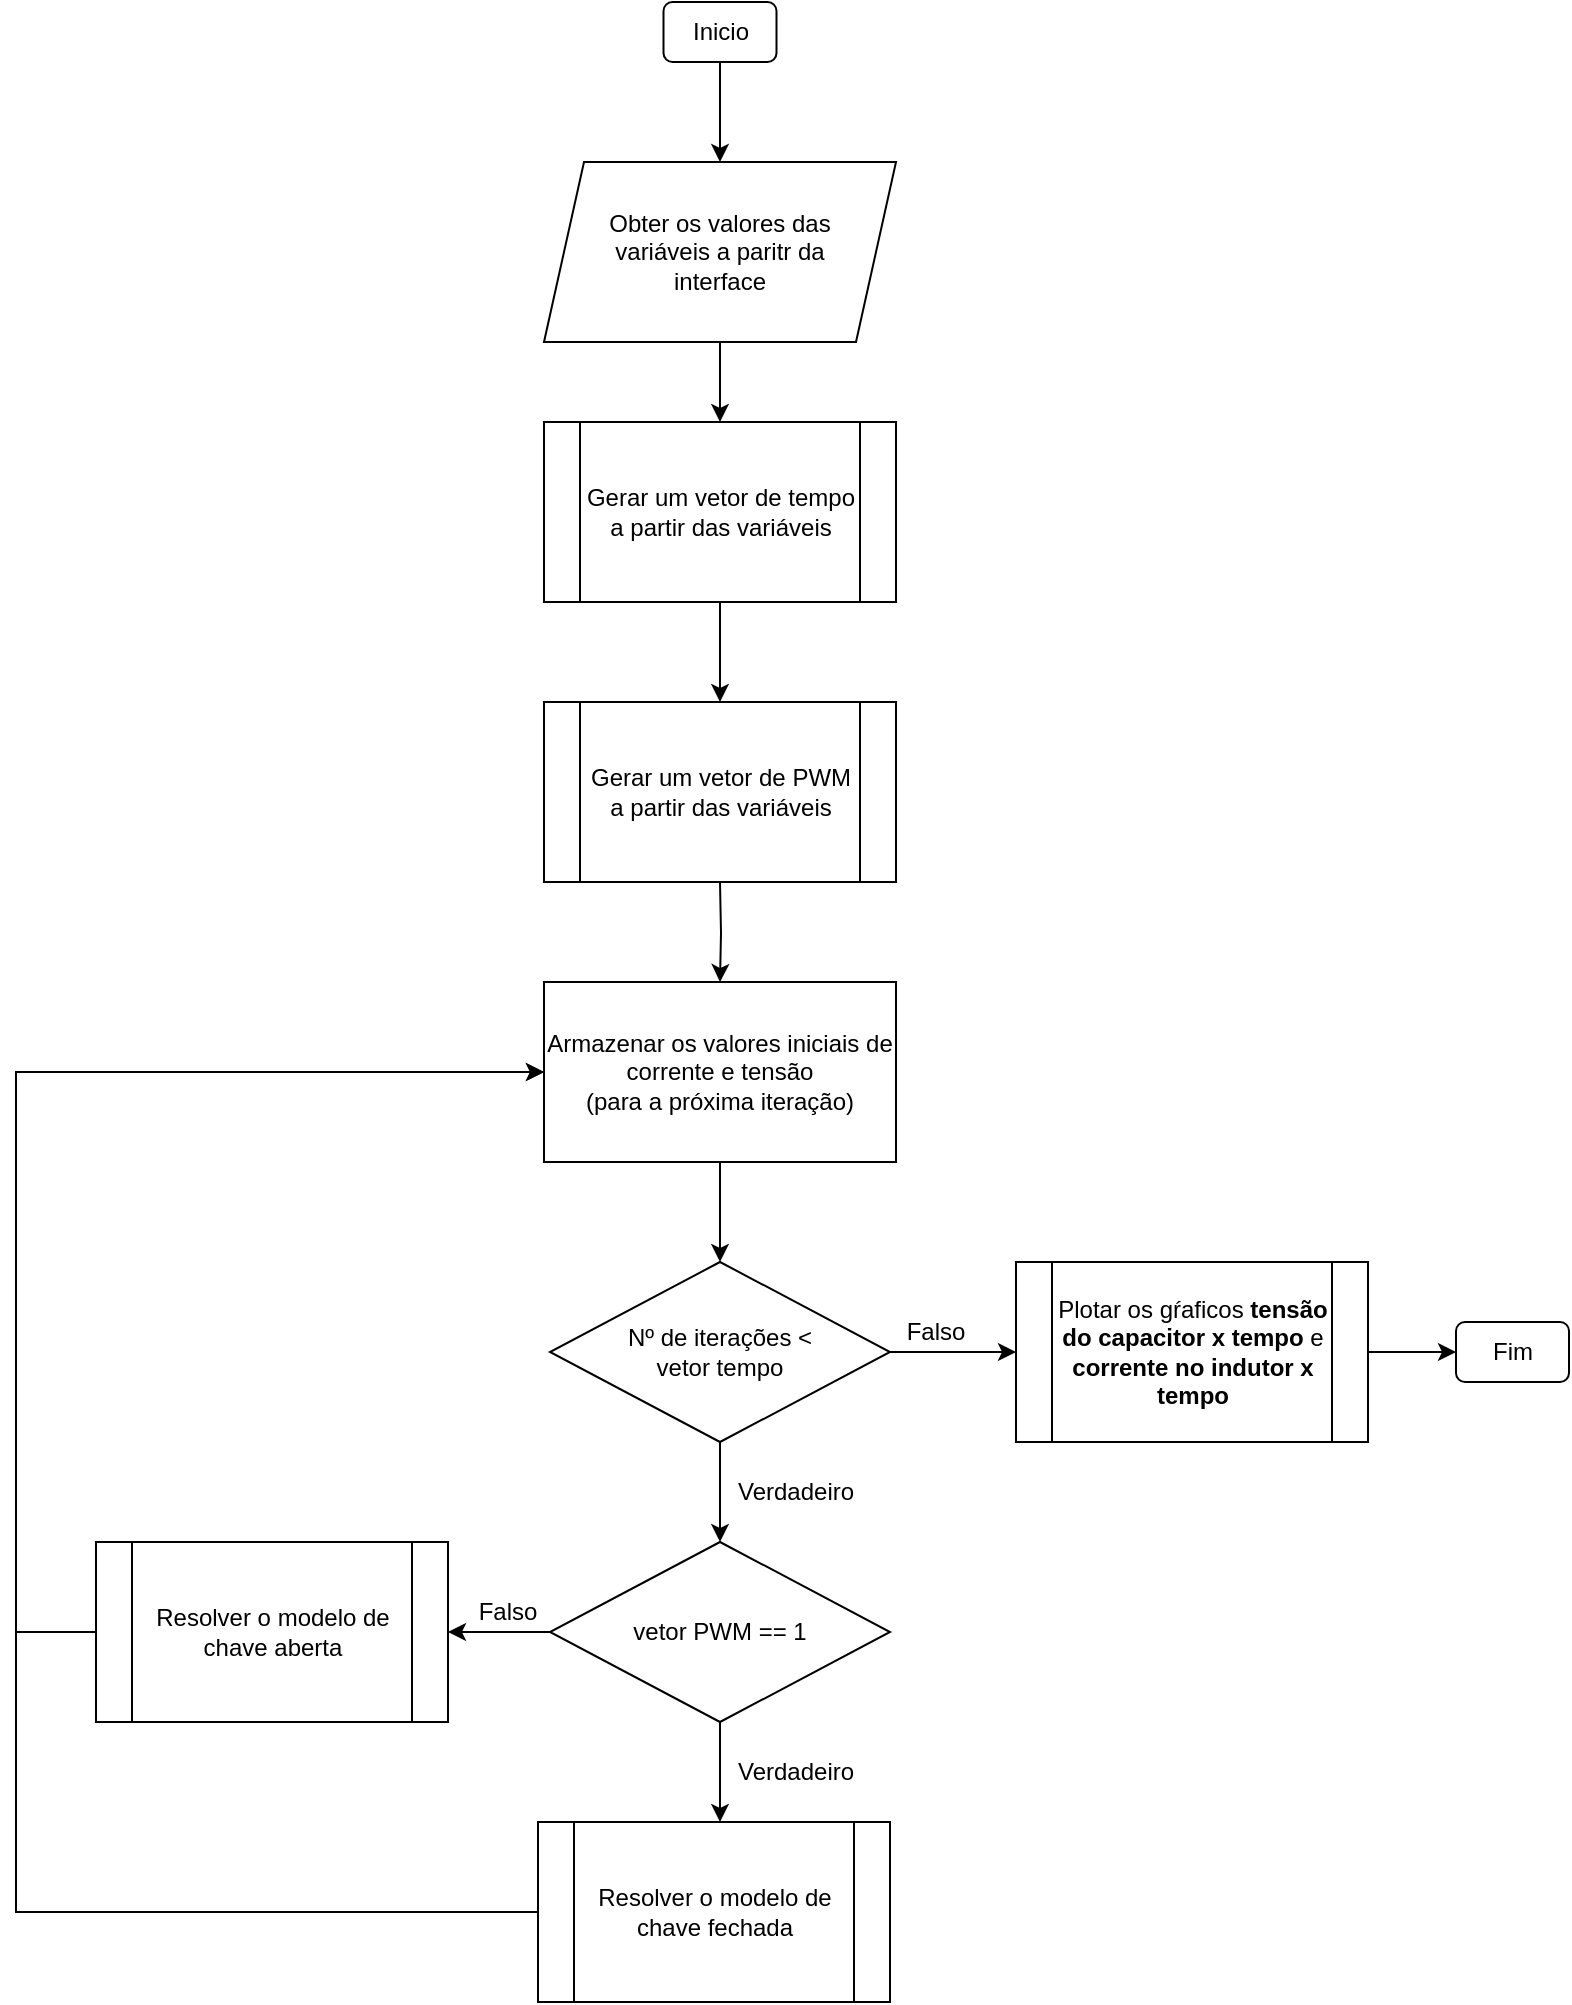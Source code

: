 <mxfile version="21.2.9" type="device">
  <diagram name="Página-1" id="zrK_C9ey-3mwq9Kld8iw">
    <mxGraphModel dx="1823" dy="964" grid="1" gridSize="10" guides="1" tooltips="1" connect="1" arrows="1" fold="1" page="1" pageScale="1" pageWidth="827" pageHeight="1169" math="0" shadow="0">
      <root>
        <mxCell id="0" />
        <mxCell id="1" parent="0" />
        <mxCell id="LgOgUrD_LnBNKjPmzro0-1" value="&lt;div&gt;Obter os valores das&lt;/div&gt;&lt;div&gt;variáveis a paritr da&lt;/div&gt;&lt;div&gt;interface&lt;/div&gt;" style="shape=parallelogram;perimeter=parallelogramPerimeter;whiteSpace=wrap;html=1;fixedSize=1;" parent="1" vertex="1">
          <mxGeometry x="304" y="110" width="176" height="90" as="geometry" />
        </mxCell>
        <mxCell id="LgOgUrD_LnBNKjPmzro0-9" style="edgeStyle=orthogonalEdgeStyle;rounded=0;orthogonalLoop=1;jettySize=auto;html=1;exitX=0.5;exitY=1;exitDx=0;exitDy=0;entryX=0.5;entryY=0;entryDx=0;entryDy=0;" parent="1" edge="1">
          <mxGeometry relative="1" as="geometry">
            <mxPoint x="392" y="330" as="sourcePoint" />
            <mxPoint x="392" y="380" as="targetPoint" />
          </mxGeometry>
        </mxCell>
        <mxCell id="LgOgUrD_LnBNKjPmzro0-4" value="" style="endArrow=classic;html=1;rounded=0;exitX=0.5;exitY=1;exitDx=0;exitDy=0;entryX=0.5;entryY=0;entryDx=0;entryDy=0;" parent="1" source="LgOgUrD_LnBNKjPmzro0-1" edge="1">
          <mxGeometry width="50" height="50" relative="1" as="geometry">
            <mxPoint x="370" y="510" as="sourcePoint" />
            <mxPoint x="392" y="240" as="targetPoint" />
          </mxGeometry>
        </mxCell>
        <mxCell id="LgOgUrD_LnBNKjPmzro0-11" style="edgeStyle=orthogonalEdgeStyle;rounded=0;orthogonalLoop=1;jettySize=auto;html=1;exitX=0.5;exitY=1;exitDx=0;exitDy=0;" parent="1" target="LgOgUrD_LnBNKjPmzro0-10" edge="1">
          <mxGeometry relative="1" as="geometry">
            <mxPoint x="392" y="470" as="sourcePoint" />
          </mxGeometry>
        </mxCell>
        <mxCell id="LgOgUrD_LnBNKjPmzro0-13" style="edgeStyle=orthogonalEdgeStyle;rounded=0;orthogonalLoop=1;jettySize=auto;html=1;exitX=0.5;exitY=1;exitDx=0;exitDy=0;" parent="1" source="LgOgUrD_LnBNKjPmzro0-10" target="LgOgUrD_LnBNKjPmzro0-12" edge="1">
          <mxGeometry relative="1" as="geometry" />
        </mxCell>
        <mxCell id="LgOgUrD_LnBNKjPmzro0-10" value="&lt;div&gt;Armazenar os valores iniciais de corrente e tensão&lt;/div&gt;(para a próxima iteração)" style="rounded=0;whiteSpace=wrap;html=1;" parent="1" vertex="1">
          <mxGeometry x="304" y="520" width="176" height="90" as="geometry" />
        </mxCell>
        <mxCell id="LgOgUrD_LnBNKjPmzro0-16" style="edgeStyle=orthogonalEdgeStyle;rounded=0;orthogonalLoop=1;jettySize=auto;html=1;exitX=0.5;exitY=1;exitDx=0;exitDy=0;entryX=0.5;entryY=0;entryDx=0;entryDy=0;" parent="1" source="LgOgUrD_LnBNKjPmzro0-12" target="LgOgUrD_LnBNKjPmzro0-15" edge="1">
          <mxGeometry relative="1" as="geometry" />
        </mxCell>
        <mxCell id="LgOgUrD_LnBNKjPmzro0-28" style="edgeStyle=orthogonalEdgeStyle;rounded=0;orthogonalLoop=1;jettySize=auto;html=1;exitX=1;exitY=0.5;exitDx=0;exitDy=0;" parent="1" source="LgOgUrD_LnBNKjPmzro0-12" edge="1">
          <mxGeometry relative="1" as="geometry">
            <mxPoint x="540" y="705" as="targetPoint" />
          </mxGeometry>
        </mxCell>
        <mxCell id="LgOgUrD_LnBNKjPmzro0-12" value="&lt;div&gt;Nº de iterações &amp;lt; &lt;br&gt;&lt;/div&gt;&lt;div&gt;vetor tempo&lt;br&gt;&lt;/div&gt;" style="rhombus;whiteSpace=wrap;html=1;" parent="1" vertex="1">
          <mxGeometry x="307" y="660" width="170" height="90" as="geometry" />
        </mxCell>
        <mxCell id="LgOgUrD_LnBNKjPmzro0-20" style="edgeStyle=orthogonalEdgeStyle;rounded=0;orthogonalLoop=1;jettySize=auto;html=1;exitX=0.5;exitY=1;exitDx=0;exitDy=0;" parent="1" source="LgOgUrD_LnBNKjPmzro0-15" edge="1">
          <mxGeometry relative="1" as="geometry">
            <mxPoint x="392" y="940" as="targetPoint" />
          </mxGeometry>
        </mxCell>
        <mxCell id="LgOgUrD_LnBNKjPmzro0-25" style="edgeStyle=orthogonalEdgeStyle;rounded=0;orthogonalLoop=1;jettySize=auto;html=1;exitX=0;exitY=0.5;exitDx=0;exitDy=0;entryX=1;entryY=0.5;entryDx=0;entryDy=0;" parent="1" source="LgOgUrD_LnBNKjPmzro0-15" edge="1">
          <mxGeometry relative="1" as="geometry">
            <mxPoint x="256" y="845" as="targetPoint" />
          </mxGeometry>
        </mxCell>
        <mxCell id="LgOgUrD_LnBNKjPmzro0-15" value="vetor PWM == 1" style="rhombus;whiteSpace=wrap;html=1;" parent="1" vertex="1">
          <mxGeometry x="307" y="800" width="170" height="90" as="geometry" />
        </mxCell>
        <mxCell id="LgOgUrD_LnBNKjPmzro0-17" value="Verdadeiro" style="text;html=1;strokeColor=none;fillColor=none;align=center;verticalAlign=middle;whiteSpace=wrap;rounded=0;" parent="1" vertex="1">
          <mxGeometry x="400" y="760" width="60" height="30" as="geometry" />
        </mxCell>
        <mxCell id="LgOgUrD_LnBNKjPmzro0-22" style="edgeStyle=orthogonalEdgeStyle;rounded=0;orthogonalLoop=1;jettySize=auto;html=1;exitX=0;exitY=0.5;exitDx=0;exitDy=0;entryX=0;entryY=0.5;entryDx=0;entryDy=0;" parent="1" target="LgOgUrD_LnBNKjPmzro0-10" edge="1">
          <mxGeometry relative="1" as="geometry">
            <Array as="points">
              <mxPoint x="40" y="985" />
              <mxPoint x="40" y="565" />
            </Array>
            <mxPoint x="304" y="985" as="sourcePoint" />
          </mxGeometry>
        </mxCell>
        <mxCell id="LgOgUrD_LnBNKjPmzro0-21" value="Verdadeiro" style="text;html=1;strokeColor=none;fillColor=none;align=center;verticalAlign=middle;whiteSpace=wrap;rounded=0;" parent="1" vertex="1">
          <mxGeometry x="400" y="900" width="60" height="30" as="geometry" />
        </mxCell>
        <mxCell id="LgOgUrD_LnBNKjPmzro0-24" style="edgeStyle=orthogonalEdgeStyle;rounded=0;orthogonalLoop=1;jettySize=auto;html=1;exitX=0;exitY=0.5;exitDx=0;exitDy=0;entryX=0;entryY=0.5;entryDx=0;entryDy=0;" parent="1" target="LgOgUrD_LnBNKjPmzro0-10" edge="1">
          <mxGeometry relative="1" as="geometry">
            <Array as="points">
              <mxPoint x="40" y="845" />
              <mxPoint x="40" y="565" />
            </Array>
            <mxPoint x="80" y="845" as="sourcePoint" />
          </mxGeometry>
        </mxCell>
        <mxCell id="LgOgUrD_LnBNKjPmzro0-26" value="Falso" style="text;html=1;strokeColor=none;fillColor=none;align=center;verticalAlign=middle;whiteSpace=wrap;rounded=0;" parent="1" vertex="1">
          <mxGeometry x="256" y="820" width="60" height="30" as="geometry" />
        </mxCell>
        <mxCell id="LgOgUrD_LnBNKjPmzro0-29" value="&lt;div&gt;Falso&lt;/div&gt;" style="text;html=1;strokeColor=none;fillColor=none;align=center;verticalAlign=middle;whiteSpace=wrap;rounded=0;" parent="1" vertex="1">
          <mxGeometry x="470" y="680" width="60" height="30" as="geometry" />
        </mxCell>
        <mxCell id="yNy9fHijdYF6f83uaKpo-3" style="edgeStyle=orthogonalEdgeStyle;rounded=0;orthogonalLoop=1;jettySize=auto;html=1;exitX=0.5;exitY=1;exitDx=0;exitDy=0;entryX=0.5;entryY=0;entryDx=0;entryDy=0;" edge="1" parent="1" source="yNy9fHijdYF6f83uaKpo-2" target="LgOgUrD_LnBNKjPmzro0-1">
          <mxGeometry relative="1" as="geometry" />
        </mxCell>
        <mxCell id="yNy9fHijdYF6f83uaKpo-2" value="Inicio" style="rounded=1;whiteSpace=wrap;html=1;glass=0;" vertex="1" parent="1">
          <mxGeometry x="363.75" y="30" width="56.5" height="30" as="geometry" />
        </mxCell>
        <mxCell id="yNy9fHijdYF6f83uaKpo-4" value="Gerar um vetor de tempo a partir das variáveis" style="shape=process;whiteSpace=wrap;html=1;backgroundOutline=1;" vertex="1" parent="1">
          <mxGeometry x="304" y="240" width="176" height="90" as="geometry" />
        </mxCell>
        <mxCell id="yNy9fHijdYF6f83uaKpo-6" value="Gerar um vetor de PWM a partir das variáveis" style="shape=process;whiteSpace=wrap;html=1;backgroundOutline=1;" vertex="1" parent="1">
          <mxGeometry x="304" y="380" width="176" height="90" as="geometry" />
        </mxCell>
        <mxCell id="yNy9fHijdYF6f83uaKpo-7" value="Resolver o modelo de chave fechada" style="shape=process;whiteSpace=wrap;html=1;backgroundOutline=1;" vertex="1" parent="1">
          <mxGeometry x="301" y="940" width="176" height="90" as="geometry" />
        </mxCell>
        <mxCell id="yNy9fHijdYF6f83uaKpo-9" value="&lt;div&gt;Resolver o modelo de chave aberta&lt;/div&gt;" style="shape=process;whiteSpace=wrap;html=1;backgroundOutline=1;" vertex="1" parent="1">
          <mxGeometry x="80" y="800" width="176" height="90" as="geometry" />
        </mxCell>
        <mxCell id="yNy9fHijdYF6f83uaKpo-14" style="edgeStyle=orthogonalEdgeStyle;rounded=0;orthogonalLoop=1;jettySize=auto;html=1;exitX=1;exitY=0.5;exitDx=0;exitDy=0;entryX=0;entryY=0.5;entryDx=0;entryDy=0;" edge="1" parent="1" source="yNy9fHijdYF6f83uaKpo-10" target="yNy9fHijdYF6f83uaKpo-13">
          <mxGeometry relative="1" as="geometry" />
        </mxCell>
        <mxCell id="yNy9fHijdYF6f83uaKpo-10" value="Plotar os gŕaficos &lt;b&gt;tensão do capacitor x tempo&lt;/b&gt; e &lt;b&gt;corrente no indutor x tempo&lt;/b&gt;" style="shape=process;whiteSpace=wrap;html=1;backgroundOutline=1;" vertex="1" parent="1">
          <mxGeometry x="540" y="660" width="176" height="90" as="geometry" />
        </mxCell>
        <mxCell id="yNy9fHijdYF6f83uaKpo-13" value="Fim" style="rounded=1;whiteSpace=wrap;html=1;glass=0;" vertex="1" parent="1">
          <mxGeometry x="760" y="690" width="56.5" height="30" as="geometry" />
        </mxCell>
      </root>
    </mxGraphModel>
  </diagram>
</mxfile>

